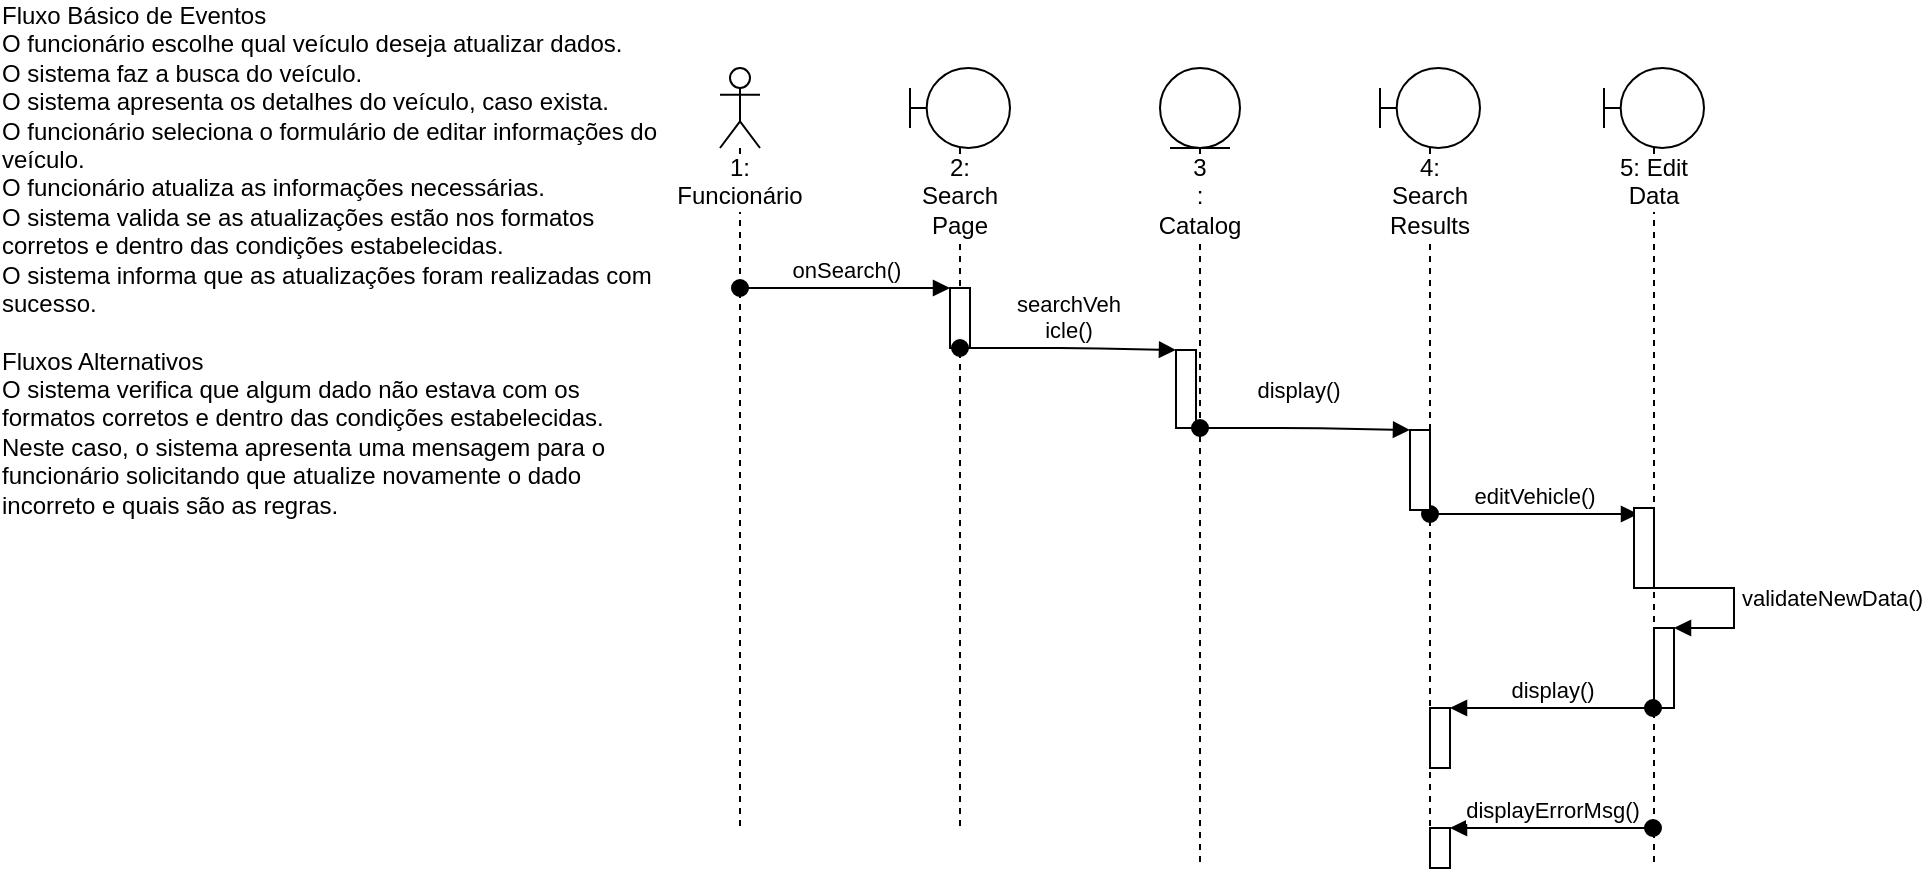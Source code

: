 <mxfile version="10.6.2" type="device"><diagram id="BijaadEFjNUhGpffWajz" name="Page-1"><mxGraphModel dx="834" dy="1572" grid="1" gridSize="10" guides="1" tooltips="1" connect="1" arrows="1" fold="1" page="1" pageScale="1" pageWidth="827" pageHeight="1169" math="0" shadow="0"><root><mxCell id="0"/><mxCell id="1" parent="0"/><mxCell id="gq1IuQ390JNLfei8AyQS-1" value="&lt;div style=&quot;text-align: left&quot;&gt;&lt;span&gt;Fluxo Básico de Eventos&lt;/span&gt;&lt;/div&gt;&lt;span&gt;&lt;div style=&quot;text-align: left&quot;&gt;&lt;span&gt;O funcionário escolhe qual veículo deseja atualizar dados.&lt;/span&gt;&lt;/div&gt;&lt;div style=&quot;text-align: left&quot;&gt;&lt;span&gt;O sistema faz a busca do veículo.&lt;/span&gt;&lt;/div&gt;&lt;div style=&quot;text-align: left&quot;&gt;&lt;span&gt;O sistema apresenta os detalhes do veículo, caso exista.&lt;/span&gt;&lt;/div&gt;&lt;div style=&quot;text-align: left&quot;&gt;&lt;span&gt;O funcionário seleciona o formulário de editar informações do veículo.&lt;/span&gt;&lt;/div&gt;&lt;div style=&quot;text-align: left&quot;&gt;&lt;span&gt;O funcionário atualiza as informações necessárias.&lt;/span&gt;&lt;/div&gt;&lt;div style=&quot;text-align: left&quot;&gt;&lt;span&gt;O sistema valida se as atualizações estão nos formatos corretos e dentro das condições estabelecidas.&lt;/span&gt;&lt;/div&gt;&lt;div style=&quot;text-align: left&quot;&gt;&lt;span&gt;O sistema informa que as atualizações foram realizadas com sucesso.&lt;/span&gt;&lt;/div&gt;&lt;div style=&quot;text-align: left&quot;&gt;&lt;span&gt;&lt;br&gt;&lt;/span&gt;&lt;/div&gt;&lt;div style=&quot;text-align: left&quot;&gt;&lt;span&gt;Fluxos Alternativos&lt;/span&gt;&lt;/div&gt;&lt;div style=&quot;text-align: left&quot;&gt;&lt;span&gt;O sistema verifica que algum dado não estava com os formatos corretos e dentro das condições estabelecidas. Neste caso, o sistema apresenta uma mensagem para o funcionário solicitando que atualize novamente o dado incorreto e quais são as regras.&lt;/span&gt;&lt;/div&gt;&lt;/span&gt;" style="text;html=1;strokeColor=none;fillColor=none;align=center;verticalAlign=middle;whiteSpace=wrap;rounded=0;" parent="1" vertex="1"><mxGeometry y="-1169" width="330" height="250" as="geometry"/></mxCell><mxCell id="gq1IuQ390JNLfei8AyQS-7" value="1: Funcionário" style="shape=umlLifeline;participant=umlActor;perimeter=lifelinePerimeter;whiteSpace=wrap;html=1;container=1;collapsible=0;recursiveResize=0;verticalAlign=top;spacingTop=36;labelBackgroundColor=#ffffff;outlineConnect=0;" parent="1" vertex="1"><mxGeometry x="360" y="-1140" width="20" height="380" as="geometry"/></mxCell><mxCell id="gq1IuQ390JNLfei8AyQS-8" value="2: Search Page" style="shape=umlLifeline;participant=umlBoundary;perimeter=lifelinePerimeter;whiteSpace=wrap;html=1;container=1;collapsible=0;recursiveResize=0;verticalAlign=top;spacingTop=36;labelBackgroundColor=#ffffff;outlineConnect=0;" parent="1" vertex="1"><mxGeometry x="455" y="-1140" width="50" height="380" as="geometry"/></mxCell><mxCell id="gq1IuQ390JNLfei8AyQS-13" value="" style="html=1;points=[];perimeter=orthogonalPerimeter;" parent="gq1IuQ390JNLfei8AyQS-8" vertex="1"><mxGeometry x="20" y="110" width="10" height="30" as="geometry"/></mxCell><mxCell id="gq1IuQ390JNLfei8AyQS-9" value="3&lt;br&gt;: Catalog" style="shape=umlLifeline;participant=umlEntity;perimeter=lifelinePerimeter;whiteSpace=wrap;html=1;container=1;collapsible=0;recursiveResize=0;verticalAlign=top;spacingTop=36;labelBackgroundColor=#ffffff;outlineConnect=0;" parent="1" vertex="1"><mxGeometry x="580" y="-1140" width="40" height="400" as="geometry"/></mxCell><mxCell id="gq1IuQ390JNLfei8AyQS-15" value="" style="html=1;points=[];perimeter=orthogonalPerimeter;" parent="gq1IuQ390JNLfei8AyQS-9" vertex="1"><mxGeometry x="8" y="141" width="10" height="39" as="geometry"/></mxCell><mxCell id="gq1IuQ390JNLfei8AyQS-11" value="4: Search Results" style="shape=umlLifeline;participant=umlBoundary;perimeter=lifelinePerimeter;whiteSpace=wrap;html=1;container=1;collapsible=0;recursiveResize=0;verticalAlign=top;spacingTop=36;labelBackgroundColor=#ffffff;outlineConnect=0;" parent="1" vertex="1"><mxGeometry x="690" y="-1140" width="50" height="400" as="geometry"/></mxCell><mxCell id="gq1IuQ390JNLfei8AyQS-38" value="" style="html=1;points=[];perimeter=orthogonalPerimeter;" parent="gq1IuQ390JNLfei8AyQS-11" vertex="1"><mxGeometry x="25" y="320" width="10" height="30" as="geometry"/></mxCell><mxCell id="gq1IuQ390JNLfei8AyQS-14" value="onSearch()" style="html=1;verticalAlign=bottom;startArrow=oval;endArrow=block;startSize=8;" parent="1" target="gq1IuQ390JNLfei8AyQS-13" edge="1"><mxGeometry relative="1" as="geometry"><mxPoint x="370" y="-1030" as="sourcePoint"/></mxGeometry></mxCell><mxCell id="gq1IuQ390JNLfei8AyQS-16" value="searchVeh&lt;br&gt;icle()" style="html=1;verticalAlign=bottom;startArrow=oval;endArrow=block;startSize=8;" parent="1" source="gq1IuQ390JNLfei8AyQS-8" target="gq1IuQ390JNLfei8AyQS-15" edge="1"><mxGeometry relative="1" as="geometry"><mxPoint x="598" y="-999" as="sourcePoint"/><Array as="points"><mxPoint x="540" y="-1000"/></Array></mxGeometry></mxCell><mxCell id="gq1IuQ390JNLfei8AyQS-20" value="editVehicle()" style="html=1;verticalAlign=bottom;startArrow=oval;endArrow=block;startSize=8;entryX=0.2;entryY=0.075;entryDx=0;entryDy=0;entryPerimeter=0;" parent="1" source="gq1IuQ390JNLfei8AyQS-11" target="gq1IuQ390JNLfei8AyQS-19" edge="1"><mxGeometry relative="1" as="geometry"><mxPoint x="705" y="-918" as="sourcePoint"/><mxPoint x="830" y="-918" as="targetPoint"/></mxGeometry></mxCell><mxCell id="gq1IuQ390JNLfei8AyQS-22" value="5: Edit Data" style="shape=umlLifeline;participant=umlBoundary;perimeter=lifelinePerimeter;whiteSpace=wrap;html=1;container=1;collapsible=0;recursiveResize=0;verticalAlign=top;spacingTop=36;labelBackgroundColor=#ffffff;outlineConnect=0;" parent="1" vertex="1"><mxGeometry x="802" y="-1140" width="50" height="400" as="geometry"/></mxCell><mxCell id="gq1IuQ390JNLfei8AyQS-19" value="" style="html=1;points=[];perimeter=orthogonalPerimeter;" parent="gq1IuQ390JNLfei8AyQS-22" vertex="1"><mxGeometry x="15" y="220" width="10" height="40" as="geometry"/></mxCell><mxCell id="gq1IuQ390JNLfei8AyQS-31" value="" style="html=1;points=[];perimeter=orthogonalPerimeter;" parent="1" vertex="1"><mxGeometry x="705" y="-959" width="10" height="40" as="geometry"/></mxCell><mxCell id="gq1IuQ390JNLfei8AyQS-32" value="display()" style="html=1;verticalAlign=bottom;startArrow=oval;endArrow=block;startSize=8;" parent="1" source="gq1IuQ390JNLfei8AyQS-9" target="gq1IuQ390JNLfei8AyQS-31" edge="1"><mxGeometry x="-0.043" y="10" relative="1" as="geometry"><mxPoint x="612" y="-960" as="sourcePoint"/><Array as="points"><mxPoint x="650" y="-960"/></Array><mxPoint x="-1" as="offset"/></mxGeometry></mxCell><mxCell id="gq1IuQ390JNLfei8AyQS-35" value="" style="html=1;points=[];perimeter=orthogonalPerimeter;" parent="1" vertex="1"><mxGeometry x="827" y="-860" width="10" height="40" as="geometry"/></mxCell><mxCell id="gq1IuQ390JNLfei8AyQS-36" value="validateNewData()" style="edgeStyle=orthogonalEdgeStyle;html=1;align=left;spacingLeft=2;endArrow=block;rounded=0;entryX=1;entryY=0;" parent="1" source="gq1IuQ390JNLfei8AyQS-22" target="gq1IuQ390JNLfei8AyQS-35" edge="1"><mxGeometry relative="1" as="geometry"><mxPoint x="842" y="-880" as="sourcePoint"/><Array as="points"><mxPoint x="867" y="-880"/><mxPoint x="867" y="-860"/></Array></mxGeometry></mxCell><mxCell id="gq1IuQ390JNLfei8AyQS-39" value="display()" style="html=1;verticalAlign=bottom;startArrow=oval;endArrow=block;startSize=8;" parent="1" source="gq1IuQ390JNLfei8AyQS-22" target="gq1IuQ390JNLfei8AyQS-38" edge="1"><mxGeometry relative="1" as="geometry"><mxPoint x="676" y="-820" as="sourcePoint"/></mxGeometry></mxCell><mxCell id="fzESVv8R_1ATgdKVf8---1" value="" style="html=1;points=[];perimeter=orthogonalPerimeter;" vertex="1" parent="1"><mxGeometry x="715" y="-760" width="10" height="20" as="geometry"/></mxCell><mxCell id="fzESVv8R_1ATgdKVf8---2" value="displayErrorMsg()" style="html=1;verticalAlign=bottom;startArrow=oval;endArrow=block;startSize=8;" edge="1" target="fzESVv8R_1ATgdKVf8---1" parent="1" source="gq1IuQ390JNLfei8AyQS-22"><mxGeometry relative="1" as="geometry"><mxPoint x="852" y="-760" as="sourcePoint"/></mxGeometry></mxCell></root></mxGraphModel></diagram></mxfile>